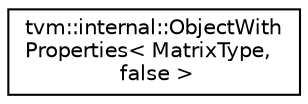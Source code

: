digraph "Graphical Class Hierarchy"
{
 // LATEX_PDF_SIZE
  edge [fontname="Helvetica",fontsize="10",labelfontname="Helvetica",labelfontsize="10"];
  node [fontname="Helvetica",fontsize="10",shape=record];
  rankdir="LR";
  Node0 [label="tvm::internal::ObjectWith\lProperties\< MatrixType,\l false \>",height=0.2,width=0.4,color="black", fillcolor="white", style="filled",URL="$classtvm_1_1internal_1_1ObjectWithProperties.html",tooltip=" "];
}
